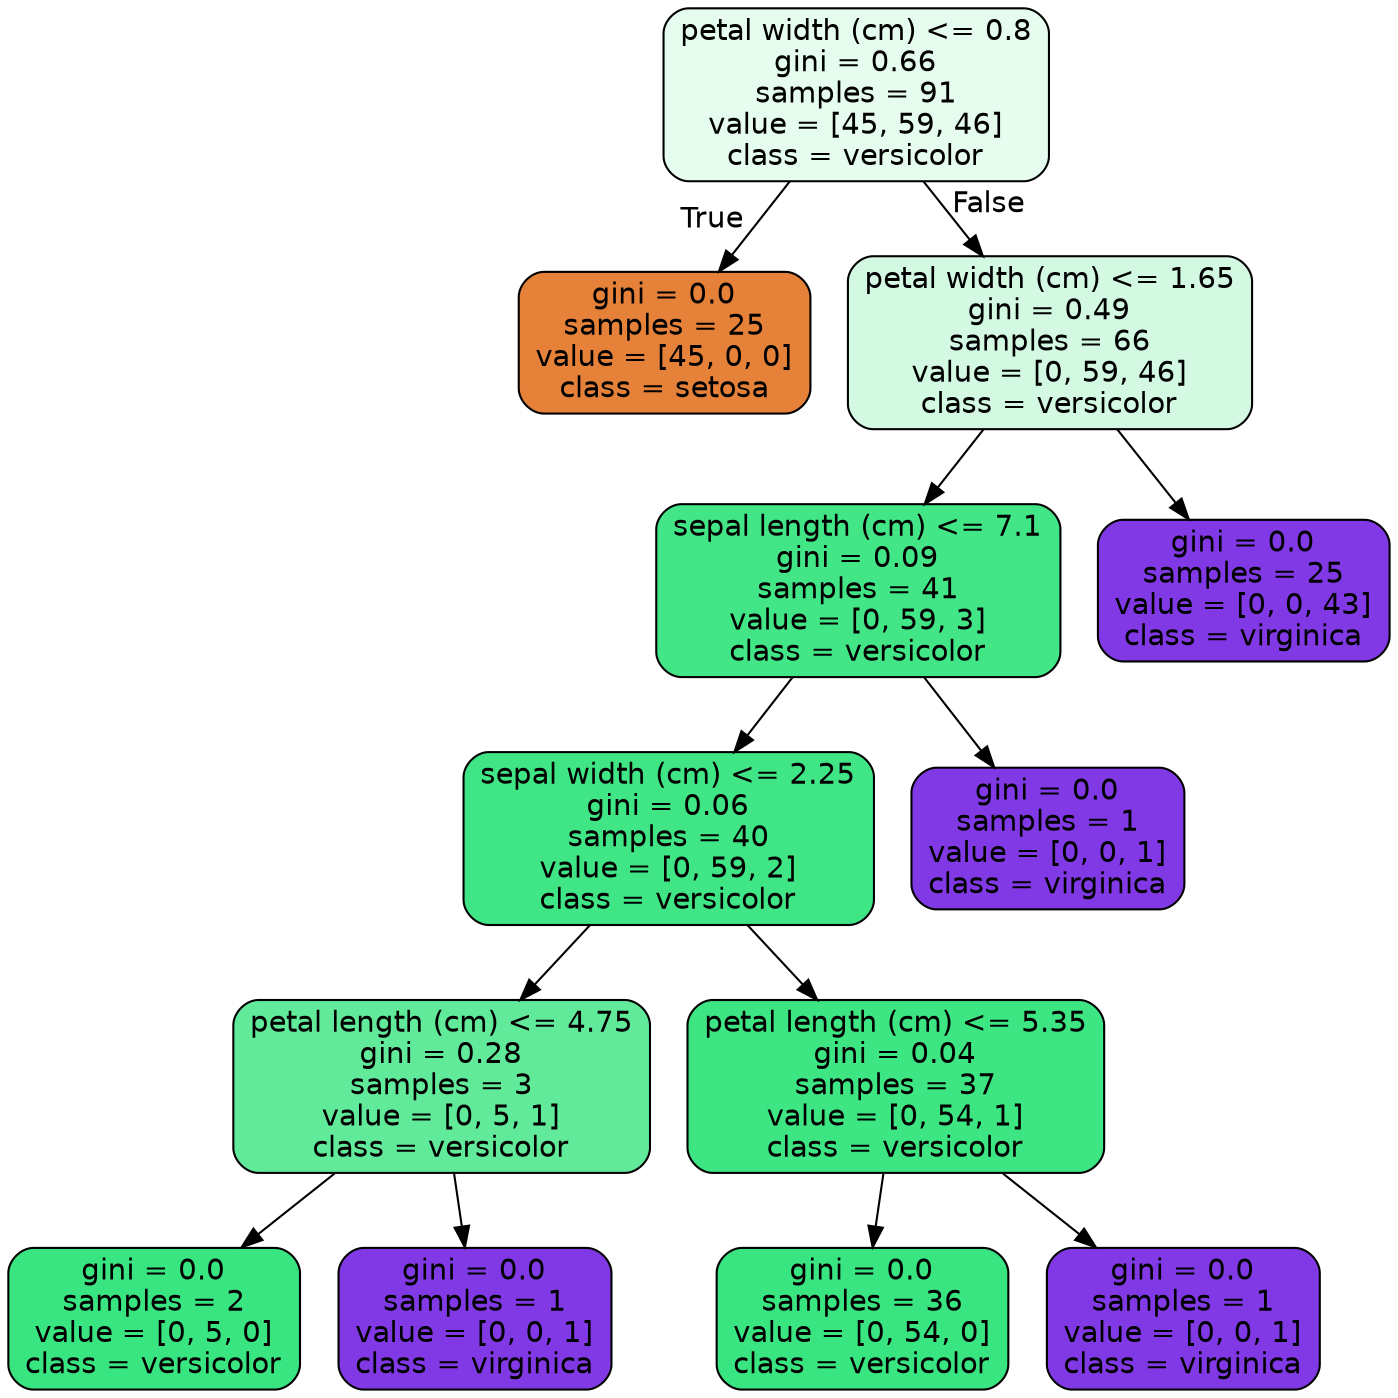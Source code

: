 digraph Tree {
node [shape=box, style="filled, rounded", color="black", fontname="helvetica"] ;
edge [fontname="helvetica"] ;
0 [label="petal width (cm) <= 0.8\ngini = 0.66\nsamples = 91\nvalue = [45, 59, 46]\nclass = versicolor", fillcolor="#e6fcef"] ;
1 [label="gini = 0.0\nsamples = 25\nvalue = [45, 0, 0]\nclass = setosa", fillcolor="#e58139"] ;
0 -> 1 [labeldistance=2.5, labelangle=45, headlabel="True"] ;
2 [label="petal width (cm) <= 1.65\ngini = 0.49\nsamples = 66\nvalue = [0, 59, 46]\nclass = versicolor", fillcolor="#d3f9e3"] ;
0 -> 2 [labeldistance=2.5, labelangle=-45, headlabel="False"] ;
3 [label="sepal length (cm) <= 7.1\ngini = 0.09\nsamples = 41\nvalue = [0, 59, 3]\nclass = versicolor", fillcolor="#43e687"] ;
2 -> 3 ;
4 [label="sepal width (cm) <= 2.25\ngini = 0.06\nsamples = 40\nvalue = [0, 59, 2]\nclass = versicolor", fillcolor="#40e685"] ;
3 -> 4 ;
5 [label="petal length (cm) <= 4.75\ngini = 0.28\nsamples = 3\nvalue = [0, 5, 1]\nclass = versicolor", fillcolor="#61ea9a"] ;
4 -> 5 ;
6 [label="gini = 0.0\nsamples = 2\nvalue = [0, 5, 0]\nclass = versicolor", fillcolor="#39e581"] ;
5 -> 6 ;
7 [label="gini = 0.0\nsamples = 1\nvalue = [0, 0, 1]\nclass = virginica", fillcolor="#8139e5"] ;
5 -> 7 ;
8 [label="petal length (cm) <= 5.35\ngini = 0.04\nsamples = 37\nvalue = [0, 54, 1]\nclass = versicolor", fillcolor="#3de583"] ;
4 -> 8 ;
9 [label="gini = 0.0\nsamples = 36\nvalue = [0, 54, 0]\nclass = versicolor", fillcolor="#39e581"] ;
8 -> 9 ;
10 [label="gini = 0.0\nsamples = 1\nvalue = [0, 0, 1]\nclass = virginica", fillcolor="#8139e5"] ;
8 -> 10 ;
11 [label="gini = 0.0\nsamples = 1\nvalue = [0, 0, 1]\nclass = virginica", fillcolor="#8139e5"] ;
3 -> 11 ;
12 [label="gini = 0.0\nsamples = 25\nvalue = [0, 0, 43]\nclass = virginica", fillcolor="#8139e5"] ;
2 -> 12 ;
}